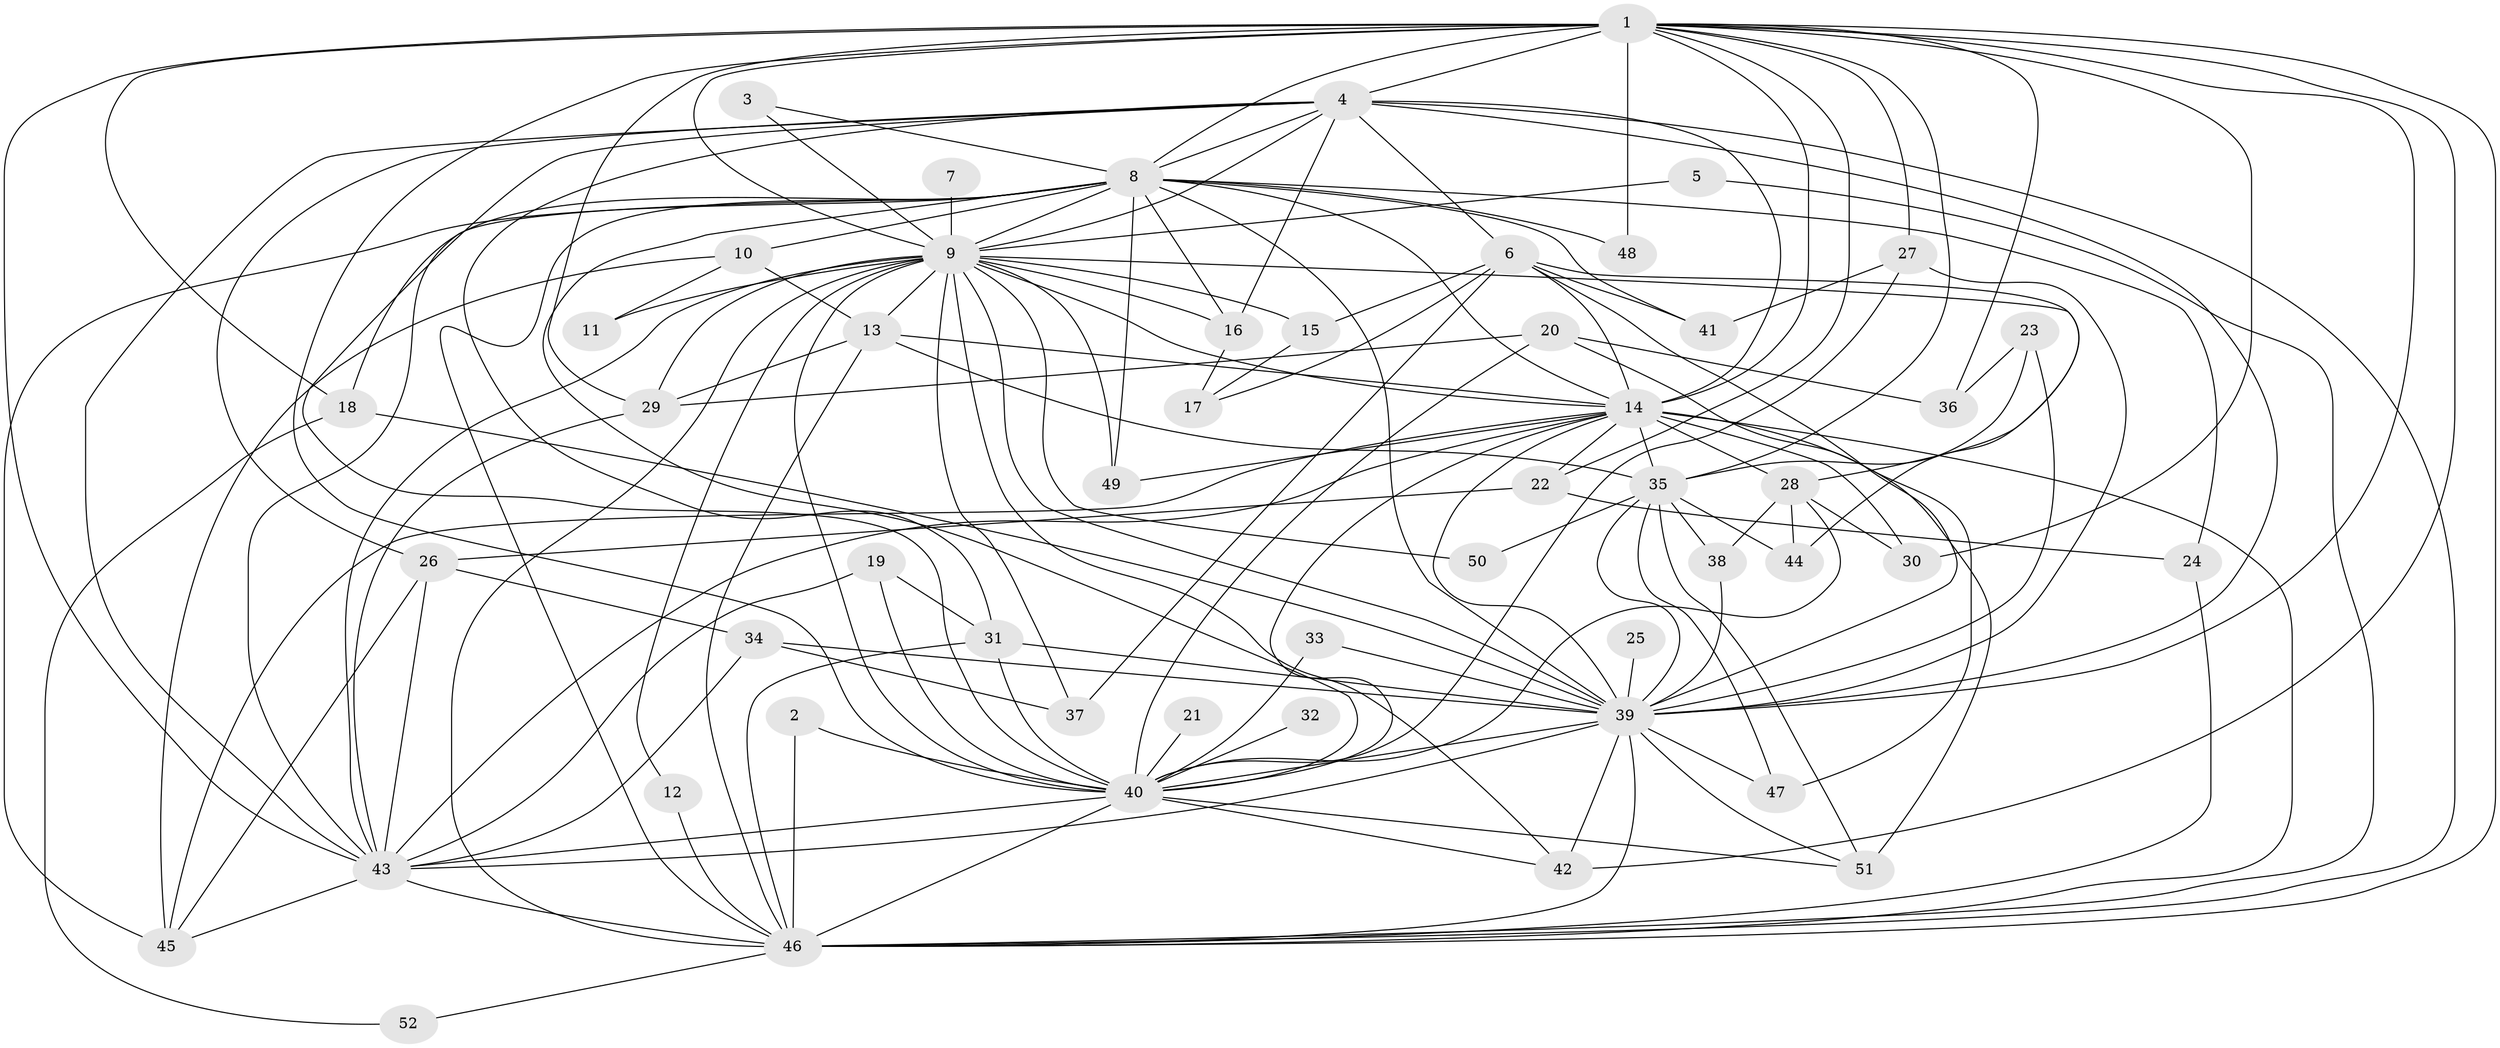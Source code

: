// original degree distribution, {25: 0.009708737864077669, 16: 0.019417475728155338, 21: 0.02912621359223301, 14: 0.009708737864077669, 30: 0.009708737864077669, 24: 0.009708737864077669, 15: 0.009708737864077669, 2: 0.5533980582524272, 5: 0.05825242718446602, 11: 0.009708737864077669, 6: 0.02912621359223301, 4: 0.07766990291262135, 3: 0.17475728155339806}
// Generated by graph-tools (version 1.1) at 2025/01/03/09/25 03:01:19]
// undirected, 52 vertices, 150 edges
graph export_dot {
graph [start="1"]
  node [color=gray90,style=filled];
  1;
  2;
  3;
  4;
  5;
  6;
  7;
  8;
  9;
  10;
  11;
  12;
  13;
  14;
  15;
  16;
  17;
  18;
  19;
  20;
  21;
  22;
  23;
  24;
  25;
  26;
  27;
  28;
  29;
  30;
  31;
  32;
  33;
  34;
  35;
  36;
  37;
  38;
  39;
  40;
  41;
  42;
  43;
  44;
  45;
  46;
  47;
  48;
  49;
  50;
  51;
  52;
  1 -- 4 [weight=2.0];
  1 -- 8 [weight=2.0];
  1 -- 9 [weight=3.0];
  1 -- 14 [weight=2.0];
  1 -- 18 [weight=1.0];
  1 -- 22 [weight=1.0];
  1 -- 27 [weight=2.0];
  1 -- 29 [weight=2.0];
  1 -- 30 [weight=1.0];
  1 -- 35 [weight=1.0];
  1 -- 36 [weight=2.0];
  1 -- 39 [weight=2.0];
  1 -- 40 [weight=2.0];
  1 -- 42 [weight=1.0];
  1 -- 43 [weight=2.0];
  1 -- 46 [weight=2.0];
  1 -- 48 [weight=1.0];
  2 -- 40 [weight=1.0];
  2 -- 46 [weight=1.0];
  3 -- 8 [weight=1.0];
  3 -- 9 [weight=1.0];
  4 -- 6 [weight=1.0];
  4 -- 8 [weight=1.0];
  4 -- 9 [weight=1.0];
  4 -- 14 [weight=2.0];
  4 -- 16 [weight=1.0];
  4 -- 26 [weight=1.0];
  4 -- 31 [weight=1.0];
  4 -- 39 [weight=1.0];
  4 -- 40 [weight=1.0];
  4 -- 43 [weight=1.0];
  4 -- 46 [weight=1.0];
  5 -- 9 [weight=1.0];
  5 -- 46 [weight=1.0];
  6 -- 14 [weight=1.0];
  6 -- 15 [weight=1.0];
  6 -- 17 [weight=1.0];
  6 -- 28 [weight=1.0];
  6 -- 37 [weight=1.0];
  6 -- 39 [weight=1.0];
  6 -- 41 [weight=1.0];
  7 -- 9 [weight=1.0];
  8 -- 9 [weight=1.0];
  8 -- 10 [weight=1.0];
  8 -- 14 [weight=2.0];
  8 -- 16 [weight=1.0];
  8 -- 18 [weight=1.0];
  8 -- 24 [weight=1.0];
  8 -- 39 [weight=1.0];
  8 -- 40 [weight=1.0];
  8 -- 41 [weight=1.0];
  8 -- 43 [weight=1.0];
  8 -- 45 [weight=1.0];
  8 -- 46 [weight=3.0];
  8 -- 48 [weight=1.0];
  8 -- 49 [weight=1.0];
  9 -- 11 [weight=1.0];
  9 -- 12 [weight=1.0];
  9 -- 13 [weight=1.0];
  9 -- 14 [weight=1.0];
  9 -- 15 [weight=1.0];
  9 -- 16 [weight=1.0];
  9 -- 29 [weight=1.0];
  9 -- 37 [weight=1.0];
  9 -- 39 [weight=3.0];
  9 -- 40 [weight=1.0];
  9 -- 42 [weight=1.0];
  9 -- 43 [weight=2.0];
  9 -- 44 [weight=1.0];
  9 -- 46 [weight=2.0];
  9 -- 49 [weight=1.0];
  9 -- 50 [weight=2.0];
  10 -- 11 [weight=1.0];
  10 -- 13 [weight=1.0];
  10 -- 45 [weight=1.0];
  12 -- 46 [weight=1.0];
  13 -- 14 [weight=1.0];
  13 -- 29 [weight=1.0];
  13 -- 35 [weight=1.0];
  13 -- 46 [weight=1.0];
  14 -- 22 [weight=1.0];
  14 -- 28 [weight=1.0];
  14 -- 30 [weight=1.0];
  14 -- 35 [weight=2.0];
  14 -- 39 [weight=1.0];
  14 -- 40 [weight=1.0];
  14 -- 43 [weight=1.0];
  14 -- 45 [weight=1.0];
  14 -- 46 [weight=2.0];
  14 -- 49 [weight=1.0];
  14 -- 51 [weight=1.0];
  15 -- 17 [weight=1.0];
  16 -- 17 [weight=1.0];
  18 -- 39 [weight=1.0];
  18 -- 52 [weight=1.0];
  19 -- 31 [weight=1.0];
  19 -- 40 [weight=1.0];
  19 -- 43 [weight=1.0];
  20 -- 29 [weight=1.0];
  20 -- 36 [weight=1.0];
  20 -- 40 [weight=2.0];
  20 -- 47 [weight=1.0];
  21 -- 40 [weight=1.0];
  22 -- 24 [weight=1.0];
  22 -- 26 [weight=1.0];
  23 -- 35 [weight=1.0];
  23 -- 36 [weight=1.0];
  23 -- 39 [weight=1.0];
  24 -- 46 [weight=1.0];
  25 -- 39 [weight=1.0];
  26 -- 34 [weight=1.0];
  26 -- 43 [weight=1.0];
  26 -- 45 [weight=1.0];
  27 -- 39 [weight=1.0];
  27 -- 40 [weight=1.0];
  27 -- 41 [weight=1.0];
  28 -- 30 [weight=1.0];
  28 -- 38 [weight=1.0];
  28 -- 40 [weight=1.0];
  28 -- 44 [weight=1.0];
  29 -- 43 [weight=1.0];
  31 -- 39 [weight=1.0];
  31 -- 40 [weight=1.0];
  31 -- 46 [weight=1.0];
  32 -- 40 [weight=1.0];
  33 -- 39 [weight=1.0];
  33 -- 40 [weight=1.0];
  34 -- 37 [weight=1.0];
  34 -- 39 [weight=1.0];
  34 -- 43 [weight=1.0];
  35 -- 38 [weight=1.0];
  35 -- 39 [weight=1.0];
  35 -- 44 [weight=1.0];
  35 -- 47 [weight=1.0];
  35 -- 50 [weight=1.0];
  35 -- 51 [weight=1.0];
  38 -- 39 [weight=1.0];
  39 -- 40 [weight=1.0];
  39 -- 42 [weight=1.0];
  39 -- 43 [weight=1.0];
  39 -- 46 [weight=1.0];
  39 -- 47 [weight=1.0];
  39 -- 51 [weight=1.0];
  40 -- 42 [weight=1.0];
  40 -- 43 [weight=2.0];
  40 -- 46 [weight=1.0];
  40 -- 51 [weight=1.0];
  43 -- 45 [weight=1.0];
  43 -- 46 [weight=1.0];
  46 -- 52 [weight=1.0];
}
